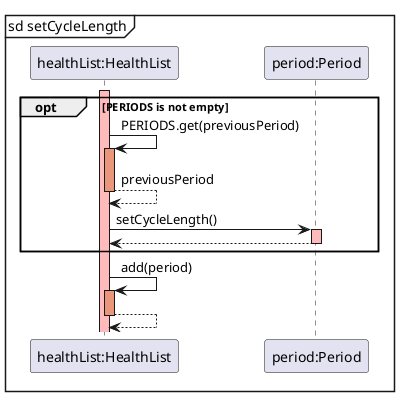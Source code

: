 @startuml

mainframe sd setCycleLength
participant "healthList:HealthList" as HealthList
participant "period:Period" as Period

activate HealthList #FFBBBB

opt PERIODS is not empty

HealthList -> HealthList: PERIODS.get(previousPeriod)
activate HealthList #DarkSalmon
HealthList --> HealthList: previousPeriod
deactivate HealthList #FFBBBB


HealthList -> Period: setCycleLength()
activate Period #FFBBBB
Period --> HealthList:
deactivate Period #FFBBBB

end

HealthList -> HealthList: add(period)
activate HealthList #DarkSalmon
HealthList --> HealthList:
deactivate HealthList #DarkSalmon

@enduml